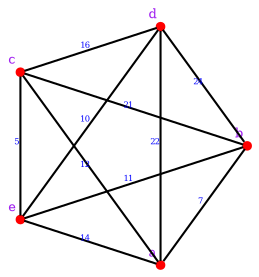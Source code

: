 graph K5 {
	layout=circo;
	graph [ dpi = 300 ];
	rankdir=BT;
	node[shape=point, color=red, xlabel="\N", fontsize=6, fontcolor=purple];
	edge[fontsize=4, fontcolor=blue];
	a--b[label="7"];
	a--c[label="12"];
	a--d[label="22"];
	a--e[label="14"];
	b--c[label="21"];
	b--d[label="24"];
	b--e[label="11"];
	c--d[label="16"];
	c--e[label="5"];
	d--e[label="10"];
}

